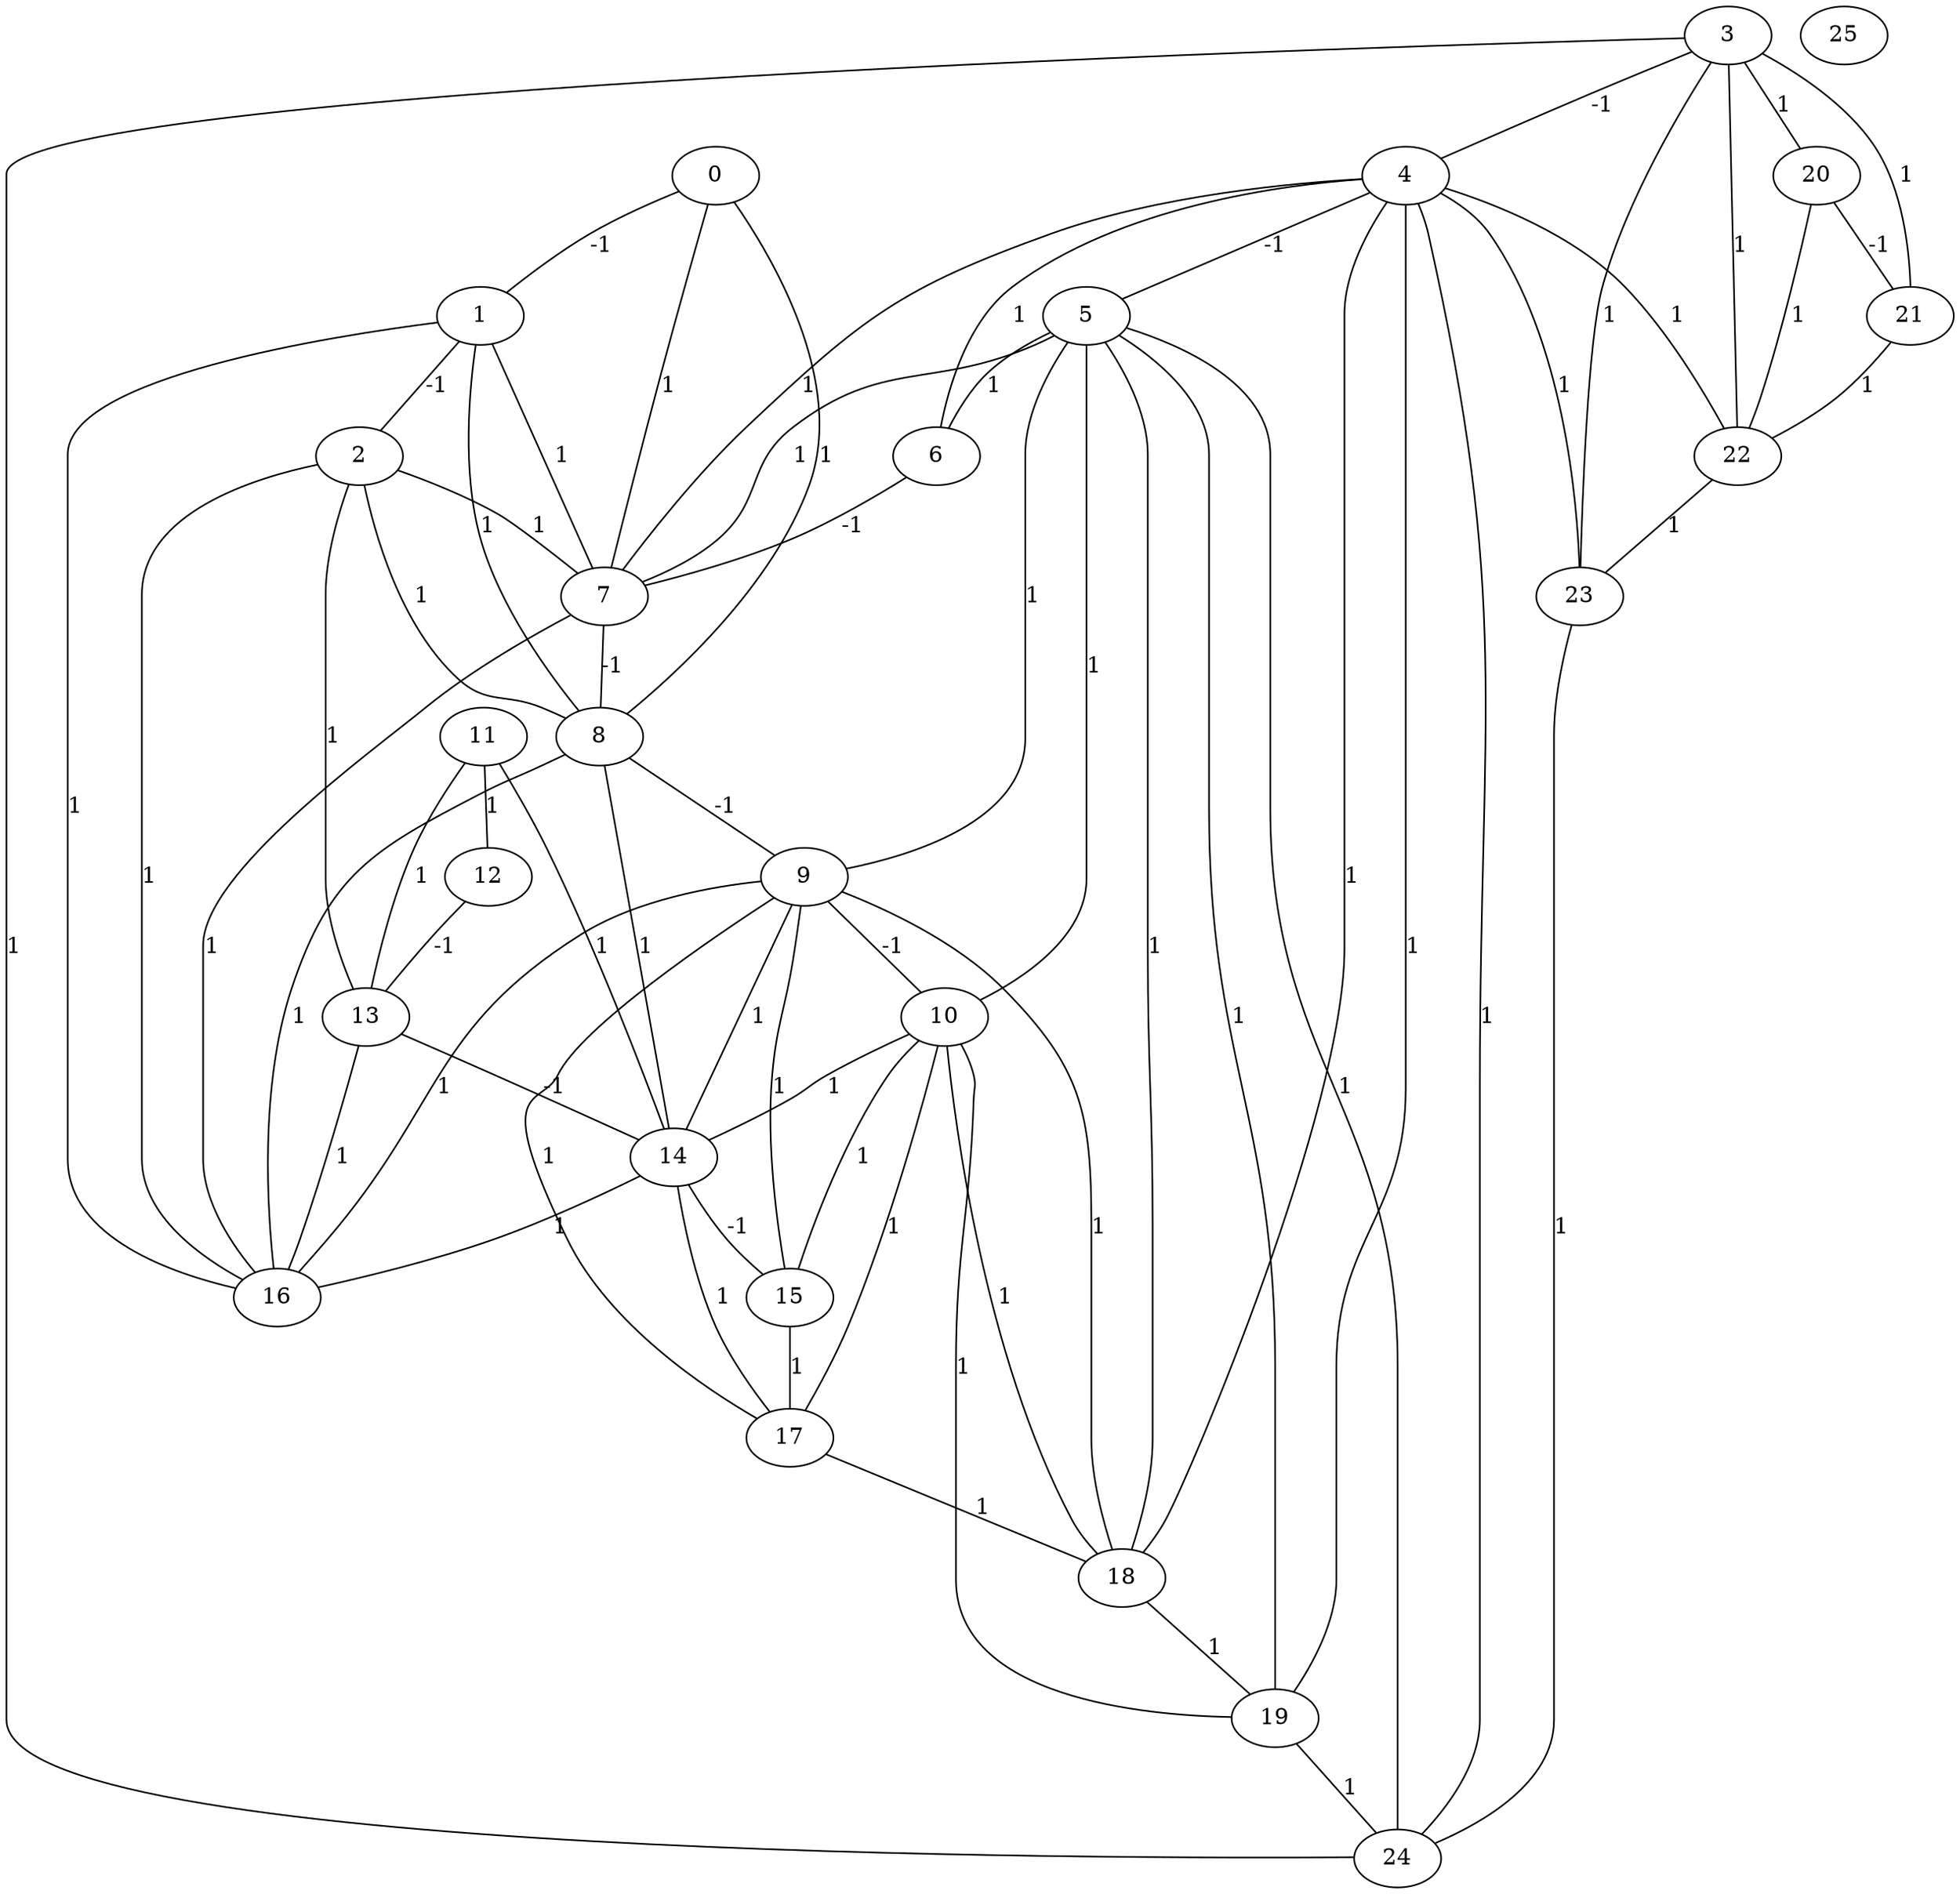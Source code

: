 graph G {
0 [label=0, node_id=0];
1 [label=1, node_id=1];
2 [label=2, node_id=2];
3 [label=3, node_id=3];
4 [label=4, node_id=4];
5 [label=5, node_id=5];
6 [label=6, node_id=6];
7 [label=7, node_id=7];
8 [label=8, node_id=8];
9 [label=9, node_id=9];
10 [label=10, node_id=10];
11 [label=11, node_id=11];
12 [label=12, node_id=12];
13 [label=13, node_id=13];
14 [label=14, node_id=14];
15 [label=15, node_id=15];
16 [label=16, node_id=16];
17 [label=17, node_id=17];
18 [label=18, node_id=18];
19 [label=19, node_id=19];
20 [label=20, node_id=20];
21 [label=21, node_id=21];
22 [label=22, node_id=22];
23 [label=23, node_id=23];
24 [label=24, node_id=24];
25 [label=25, node_id=25];
0--7  [label=1, weight=1];
0--8  [label=1, weight=1];
1--7  [label=1, weight=1];
1--8  [label=1, weight=1];
1--16  [label=1, weight=1];
2--7  [label=1, weight=1];
2--8  [label=1, weight=1];
2--13  [label=1, weight=1];
2--16  [label=1, weight=1];
3--20  [label=1, weight=1];
3--21  [label=1, weight=1];
3--22  [label=1, weight=1];
3--23  [label=1, weight=1];
3--24  [label=1, weight=1];
4--6  [label=1, weight=1];
4--7  [label=1, weight=1];
4--18  [label=1, weight=1];
4--19  [label=1, weight=1];
4--22  [label=1, weight=1];
4--23  [label=1, weight=1];
4--24  [label=1, weight=1];
5--6  [label=1, weight=1];
5--7  [label=1, weight=1];
5--9  [label=1, weight=1];
5--10  [label=1, weight=1];
5--18  [label=1, weight=1];
5--19  [label=1, weight=1];
5--24  [label=1, weight=1];
7--16  [label=1, weight=1];
8--14  [label=1, weight=1];
8--16  [label=1, weight=1];
9--14  [label=1, weight=1];
9--15  [label=1, weight=1];
9--16  [label=1, weight=1];
9--17  [label=1, weight=1];
9--18  [label=1, weight=1];
10--14  [label=1, weight=1];
10--15  [label=1, weight=1];
10--17  [label=1, weight=1];
10--18  [label=1, weight=1];
10--19  [label=1, weight=1];
11--12  [label=1, weight=1];
11--13  [label=1, weight=1];
11--14  [label=1, weight=1];
13--16  [label=1, weight=1];
14--16  [label=1, weight=1];
14--17  [label=1, weight=1];
15--17  [label=1, weight=1];
17--18  [label=1, weight=1];
18--19  [label=1, weight=1];
19--24  [label=1, weight=1];
20--22  [label=1, weight=1];
21--22  [label=1, weight=1];
22--23  [label=1, weight=1];
23--24  [label=1, weight=1];
0--1  [label=-1, weight=-1];
1--2  [label=-1, weight=-1];
3--4  [label=-1, weight=-1];
4--5  [label=-1, weight=-1];
6--7  [label=-1, weight=-1];
7--8  [label=-1, weight=-1];
8--9  [label=-1, weight=-1];
9--10  [label=-1, weight=-1];
12--13  [label=-1, weight=-1];
13--14  [label=-1, weight=-1];
14--15  [label=-1, weight=-1];
20--21  [label=-1, weight=-1];
}
